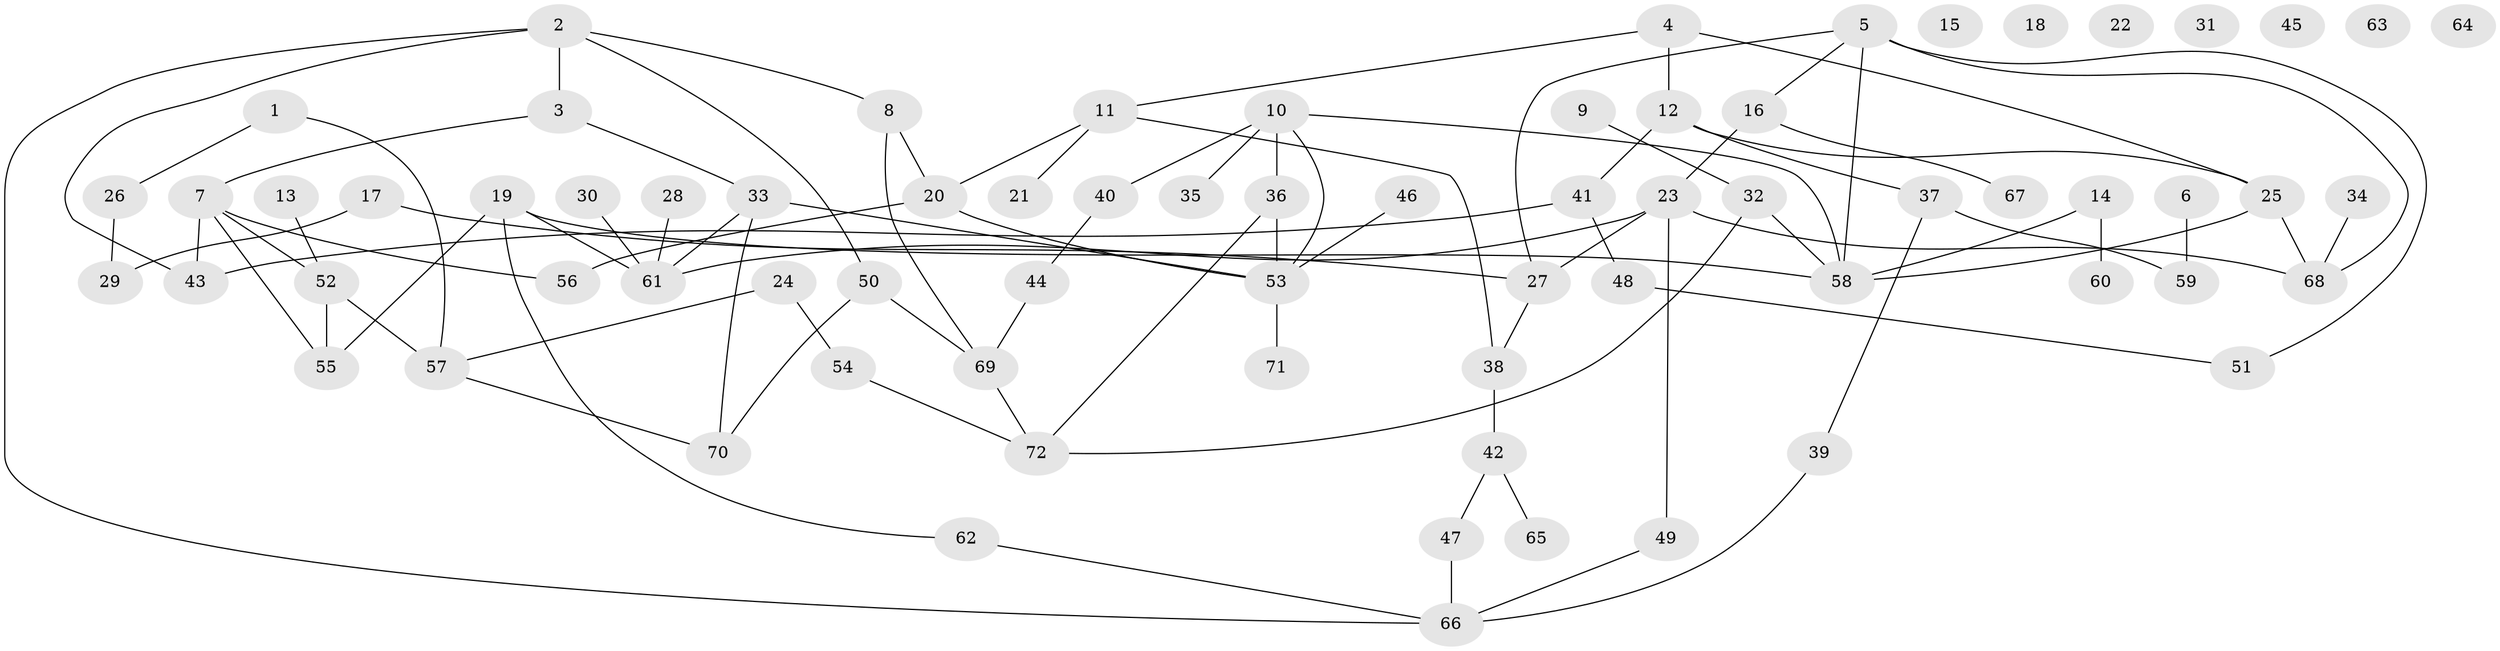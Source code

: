 // Generated by graph-tools (version 1.1) at 2025/49/03/09/25 03:49:03]
// undirected, 72 vertices, 92 edges
graph export_dot {
graph [start="1"]
  node [color=gray90,style=filled];
  1;
  2;
  3;
  4;
  5;
  6;
  7;
  8;
  9;
  10;
  11;
  12;
  13;
  14;
  15;
  16;
  17;
  18;
  19;
  20;
  21;
  22;
  23;
  24;
  25;
  26;
  27;
  28;
  29;
  30;
  31;
  32;
  33;
  34;
  35;
  36;
  37;
  38;
  39;
  40;
  41;
  42;
  43;
  44;
  45;
  46;
  47;
  48;
  49;
  50;
  51;
  52;
  53;
  54;
  55;
  56;
  57;
  58;
  59;
  60;
  61;
  62;
  63;
  64;
  65;
  66;
  67;
  68;
  69;
  70;
  71;
  72;
  1 -- 26;
  1 -- 57;
  2 -- 3;
  2 -- 8;
  2 -- 43;
  2 -- 50;
  2 -- 66;
  3 -- 7;
  3 -- 33;
  4 -- 11;
  4 -- 12;
  4 -- 25;
  5 -- 16;
  5 -- 27;
  5 -- 51;
  5 -- 58;
  5 -- 68;
  6 -- 59;
  7 -- 43;
  7 -- 52;
  7 -- 55;
  7 -- 56;
  8 -- 20;
  8 -- 69;
  9 -- 32;
  10 -- 35;
  10 -- 36;
  10 -- 40;
  10 -- 53;
  10 -- 58;
  11 -- 20;
  11 -- 21;
  11 -- 38;
  12 -- 25;
  12 -- 37;
  12 -- 41;
  13 -- 52;
  14 -- 58;
  14 -- 60;
  16 -- 23;
  16 -- 67;
  17 -- 27;
  17 -- 29;
  19 -- 55;
  19 -- 58;
  19 -- 61;
  19 -- 62;
  20 -- 53;
  20 -- 56;
  23 -- 27;
  23 -- 49;
  23 -- 61;
  23 -- 68;
  24 -- 54;
  24 -- 57;
  25 -- 58;
  25 -- 68;
  26 -- 29;
  27 -- 38;
  28 -- 61;
  30 -- 61;
  32 -- 58;
  32 -- 72;
  33 -- 53;
  33 -- 61;
  33 -- 70;
  34 -- 68;
  36 -- 53;
  36 -- 72;
  37 -- 39;
  37 -- 59;
  38 -- 42;
  39 -- 66;
  40 -- 44;
  41 -- 43;
  41 -- 48;
  42 -- 47;
  42 -- 65;
  44 -- 69;
  46 -- 53;
  47 -- 66;
  48 -- 51;
  49 -- 66;
  50 -- 69;
  50 -- 70;
  52 -- 55;
  52 -- 57;
  53 -- 71;
  54 -- 72;
  57 -- 70;
  62 -- 66;
  69 -- 72;
}
